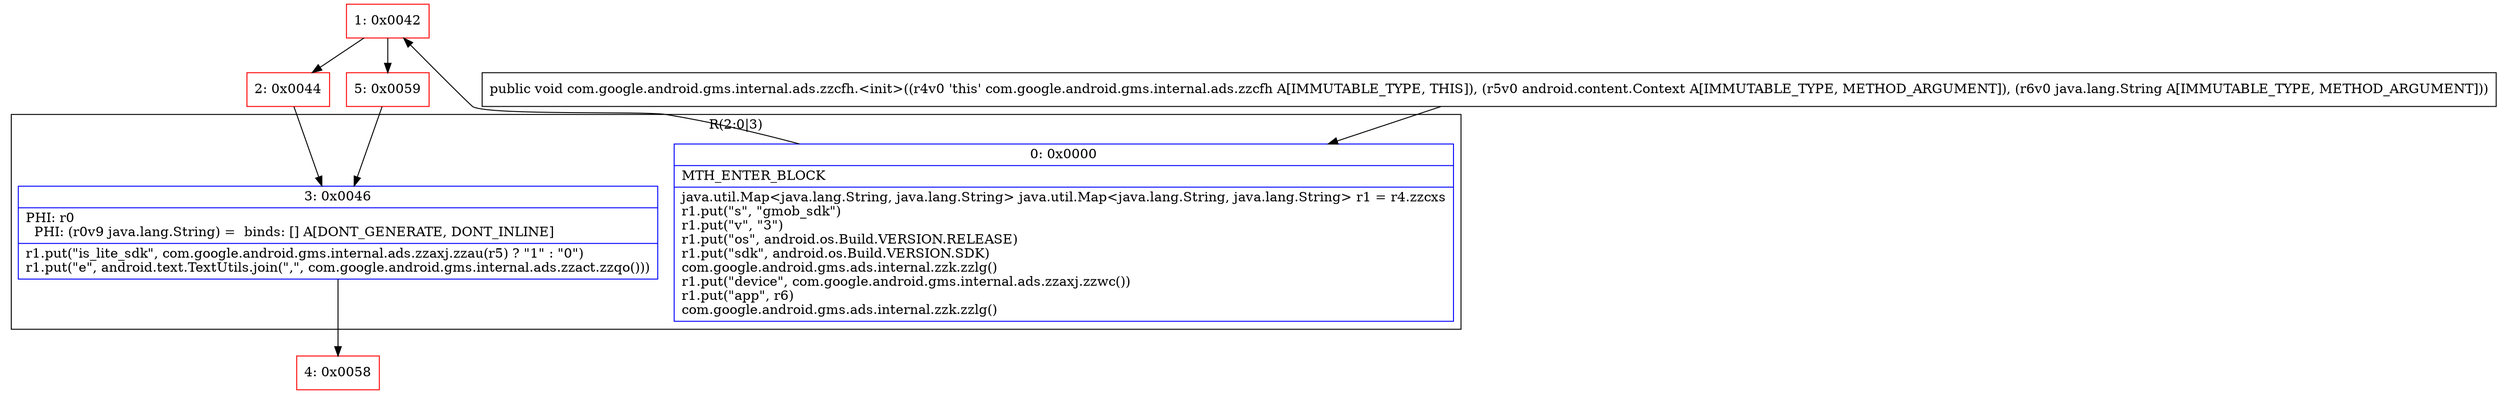 digraph "CFG forcom.google.android.gms.internal.ads.zzcfh.\<init\>(Landroid\/content\/Context;Ljava\/lang\/String;)V" {
subgraph cluster_Region_1787818925 {
label = "R(2:0|3)";
node [shape=record,color=blue];
Node_0 [shape=record,label="{0\:\ 0x0000|MTH_ENTER_BLOCK\l|java.util.Map\<java.lang.String, java.lang.String\> java.util.Map\<java.lang.String, java.lang.String\> r1 = r4.zzcxs\lr1.put(\"s\", \"gmob_sdk\")\lr1.put(\"v\", \"3\")\lr1.put(\"os\", android.os.Build.VERSION.RELEASE)\lr1.put(\"sdk\", android.os.Build.VERSION.SDK)\lcom.google.android.gms.ads.internal.zzk.zzlg()\lr1.put(\"device\", com.google.android.gms.internal.ads.zzaxj.zzwc())\lr1.put(\"app\", r6)\lcom.google.android.gms.ads.internal.zzk.zzlg()\l}"];
Node_3 [shape=record,label="{3\:\ 0x0046|PHI: r0 \l  PHI: (r0v9 java.lang.String) =  binds: [] A[DONT_GENERATE, DONT_INLINE]\l|r1.put(\"is_lite_sdk\", com.google.android.gms.internal.ads.zzaxj.zzau(r5) ? \"1\" : \"0\")\lr1.put(\"e\", android.text.TextUtils.join(\",\", com.google.android.gms.internal.ads.zzact.zzqo()))\l}"];
}
Node_1 [shape=record,color=red,label="{1\:\ 0x0042}"];
Node_2 [shape=record,color=red,label="{2\:\ 0x0044}"];
Node_4 [shape=record,color=red,label="{4\:\ 0x0058}"];
Node_5 [shape=record,color=red,label="{5\:\ 0x0059}"];
MethodNode[shape=record,label="{public void com.google.android.gms.internal.ads.zzcfh.\<init\>((r4v0 'this' com.google.android.gms.internal.ads.zzcfh A[IMMUTABLE_TYPE, THIS]), (r5v0 android.content.Context A[IMMUTABLE_TYPE, METHOD_ARGUMENT]), (r6v0 java.lang.String A[IMMUTABLE_TYPE, METHOD_ARGUMENT])) }"];
MethodNode -> Node_0;
Node_0 -> Node_1;
Node_3 -> Node_4;
Node_1 -> Node_2;
Node_1 -> Node_5;
Node_2 -> Node_3;
Node_5 -> Node_3;
}

